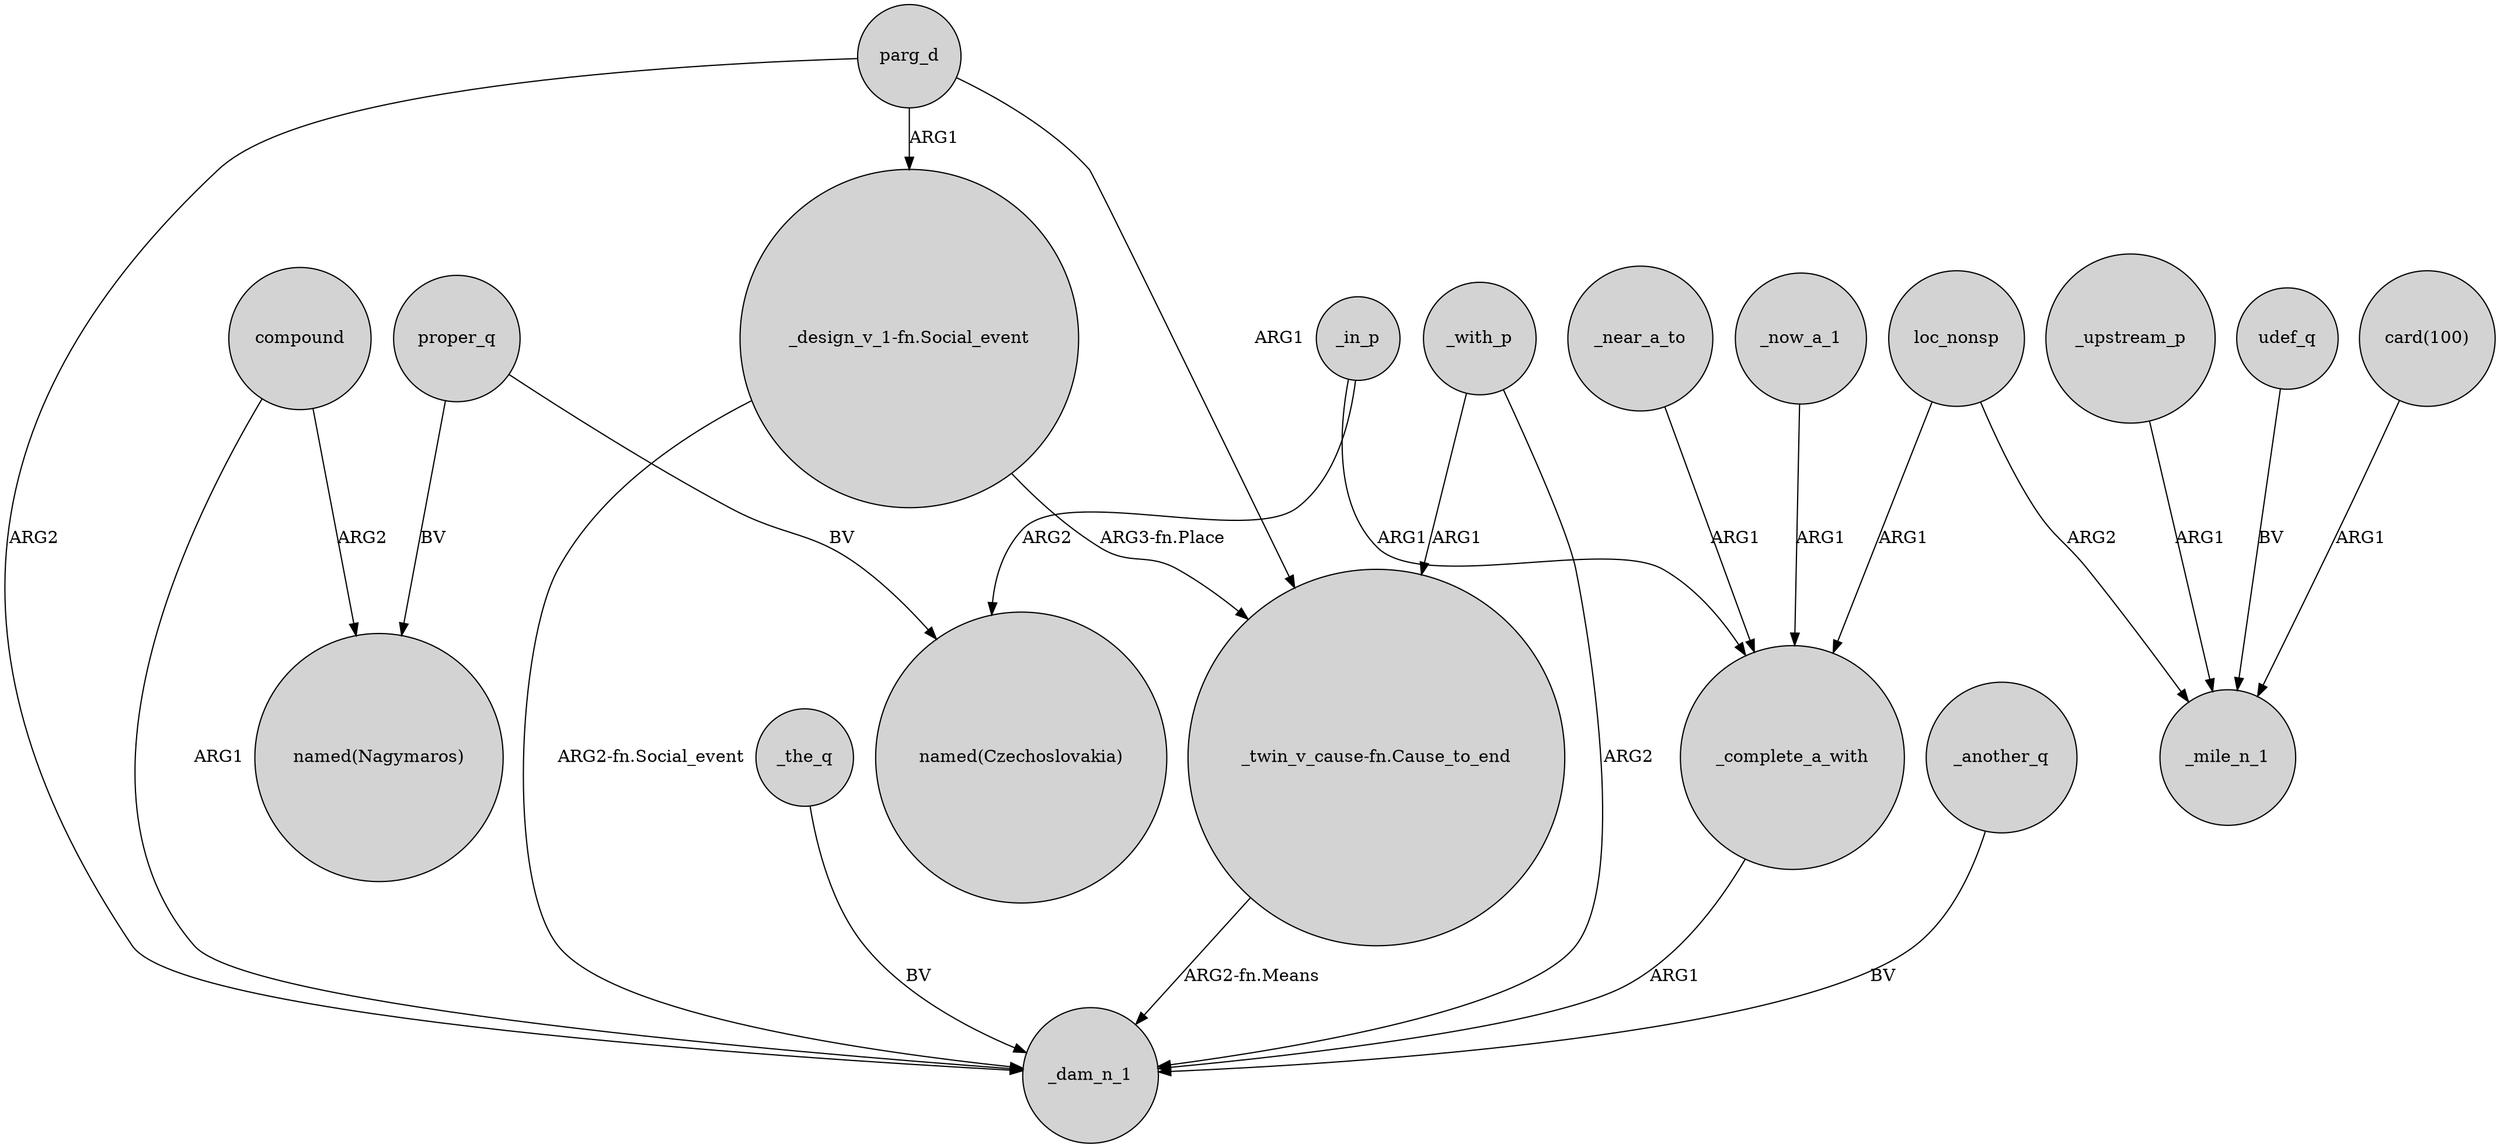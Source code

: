 digraph {
	node [shape=circle style=filled]
	_in_p -> _complete_a_with [label=ARG1]
	_now_a_1 -> _complete_a_with [label=ARG1]
	_complete_a_with -> _dam_n_1 [label=ARG1]
	proper_q -> "named(Nagymaros)" [label=BV]
	"card(100)" -> _mile_n_1 [label=ARG1]
	compound -> "named(Nagymaros)" [label=ARG2]
	_the_q -> _dam_n_1 [label=BV]
	_in_p -> "named(Czechoslovakia)" [label=ARG2]
	loc_nonsp -> _mile_n_1 [label=ARG2]
	_upstream_p -> _mile_n_1 [label=ARG1]
	parg_d -> "_twin_v_cause-fn.Cause_to_end" [label=ARG1]
	"_twin_v_cause-fn.Cause_to_end" -> _dam_n_1 [label="ARG2-fn.Means"]
	"_design_v_1-fn.Social_event" -> "_twin_v_cause-fn.Cause_to_end" [label="ARG3-fn.Place"]
	parg_d -> _dam_n_1 [label=ARG2]
	proper_q -> "named(Czechoslovakia)" [label=BV]
	_another_q -> _dam_n_1 [label=BV]
	compound -> _dam_n_1 [label=ARG1]
	udef_q -> _mile_n_1 [label=BV]
	_with_p -> _dam_n_1 [label=ARG2]
	_with_p -> "_twin_v_cause-fn.Cause_to_end" [label=ARG1]
	_near_a_to -> _complete_a_with [label=ARG1]
	loc_nonsp -> _complete_a_with [label=ARG1]
	"_design_v_1-fn.Social_event" -> _dam_n_1 [label="ARG2-fn.Social_event"]
	parg_d -> "_design_v_1-fn.Social_event" [label=ARG1]
}

